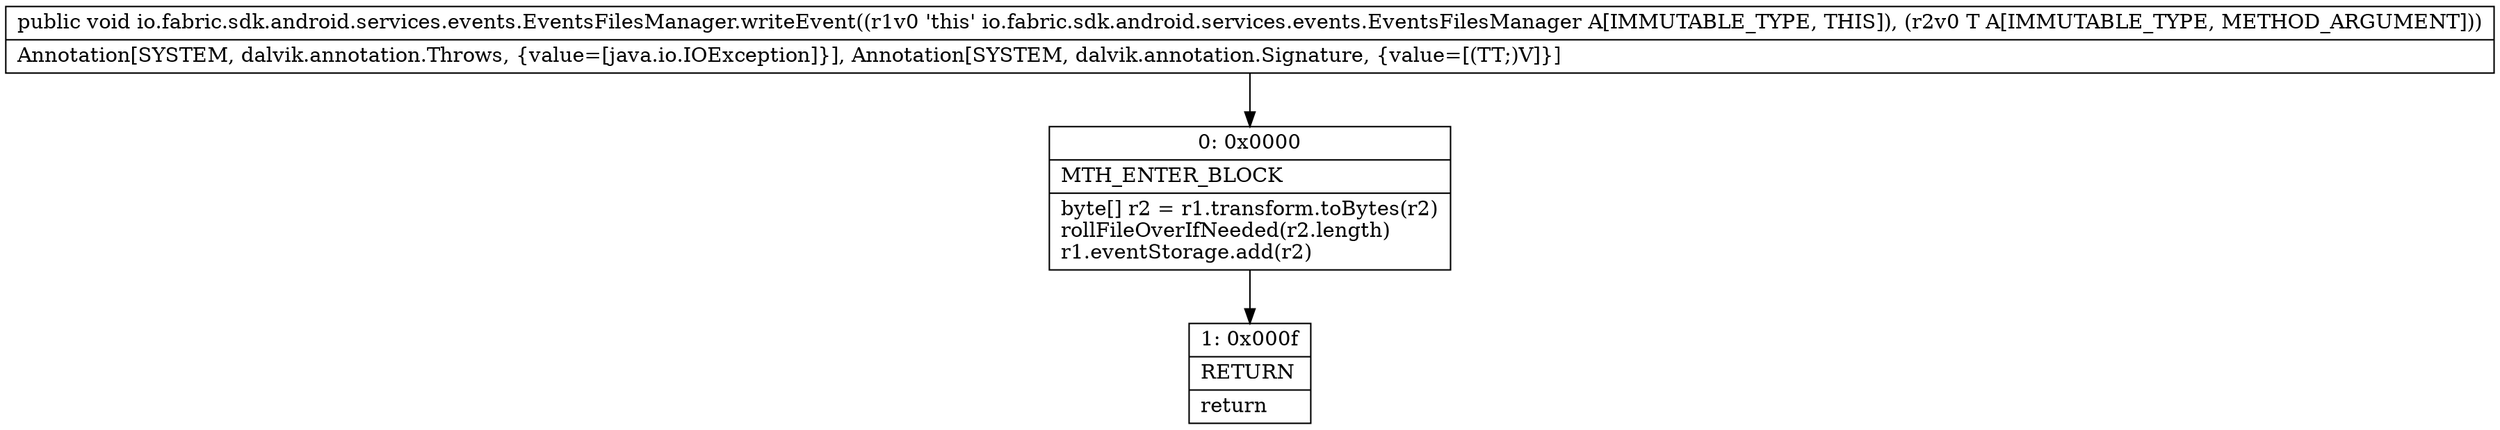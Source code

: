 digraph "CFG forio.fabric.sdk.android.services.events.EventsFilesManager.writeEvent(Ljava\/lang\/Object;)V" {
Node_0 [shape=record,label="{0\:\ 0x0000|MTH_ENTER_BLOCK\l|byte[] r2 = r1.transform.toBytes(r2)\lrollFileOverIfNeeded(r2.length)\lr1.eventStorage.add(r2)\l}"];
Node_1 [shape=record,label="{1\:\ 0x000f|RETURN\l|return\l}"];
MethodNode[shape=record,label="{public void io.fabric.sdk.android.services.events.EventsFilesManager.writeEvent((r1v0 'this' io.fabric.sdk.android.services.events.EventsFilesManager A[IMMUTABLE_TYPE, THIS]), (r2v0 T A[IMMUTABLE_TYPE, METHOD_ARGUMENT]))  | Annotation[SYSTEM, dalvik.annotation.Throws, \{value=[java.io.IOException]\}], Annotation[SYSTEM, dalvik.annotation.Signature, \{value=[(TT;)V]\}]\l}"];
MethodNode -> Node_0;
Node_0 -> Node_1;
}

